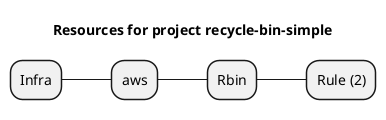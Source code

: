 @startmindmap
title Resources for project recycle-bin-simple
skinparam monochrome true
+ Infra
++ aws
+++ Rbin
++++ Rule (2)
@endmindmap
